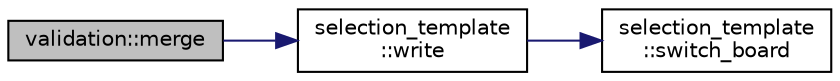 digraph "validation::merge"
{
 // INTERACTIVE_SVG=YES
 // LATEX_PDF_SIZE
  edge [fontname="Helvetica",fontsize="10",labelfontname="Helvetica",labelfontsize="10"];
  node [fontname="Helvetica",fontsize="10",shape=record];
  rankdir="LR";
  Node1 [label="validation::merge",height=0.2,width=0.4,color="black", fillcolor="grey75", style="filled", fontcolor="black",tooltip=" "];
  Node1 -> Node2 [color="midnightblue",fontsize="10",style="solid",fontname="Helvetica"];
  Node2 [label="selection_template\l::write",height=0.2,width=0.4,color="black", fillcolor="white", style="filled",URL="$classselection__template.html#ae5606e994231fae57abe42e4f0ec6202",tooltip=" "];
  Node2 -> Node3 [color="midnightblue",fontsize="10",style="solid",fontname="Helvetica"];
  Node3 [label="selection_template\l::switch_board",height=0.2,width=0.4,color="black", fillcolor="white", style="filled",URL="$classselection__template.html#a41a437aca3bb2a7f854a66ff92942d46",tooltip=" "];
}
